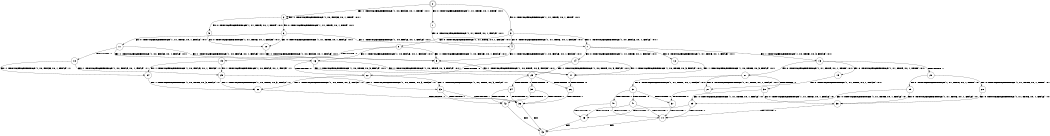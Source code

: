 digraph BCG {
size = "7, 10.5";
center = TRUE;
node [shape = circle];
0 [peripheries = 2];
0 -> 1 [label = "EX !0 !ATOMIC_EXCH_BRANCH (1, +1, TRUE, +0, 1, TRUE) !:0:1:"];
0 -> 2 [label = "EX !1 !ATOMIC_EXCH_BRANCH (1, +0, FALSE, +0, 1, TRUE) !:0:1:"];
0 -> 3 [label = "EX !0 !ATOMIC_EXCH_BRANCH (1, +1, TRUE, +0, 1, TRUE) !:0:1:"];
1 -> 4 [label = "EX !0 !ATOMIC_EXCH_BRANCH (1, +1, TRUE, +0, 1, FALSE) !:0:1:"];
2 -> 5 [label = "EX !0 !ATOMIC_EXCH_BRANCH (1, +1, TRUE, +0, 1, TRUE) !:0:1:"];
2 -> 6 [label = "EX !0 !ATOMIC_EXCH_BRANCH (1, +1, TRUE, +0, 1, TRUE) !:0:1:"];
2 -> 2 [label = "EX !1 !ATOMIC_EXCH_BRANCH (1, +0, FALSE, +0, 1, TRUE) !:0:1:"];
3 -> 4 [label = "EX !0 !ATOMIC_EXCH_BRANCH (1, +1, TRUE, +0, 1, FALSE) !:0:1:"];
3 -> 7 [label = "EX !1 !ATOMIC_EXCH_BRANCH (1, +0, FALSE, +0, 1, FALSE) !:0:1:"];
3 -> 8 [label = "EX !0 !ATOMIC_EXCH_BRANCH (1, +1, TRUE, +0, 1, FALSE) !:0:1:"];
4 -> 9 [label = "EX !1 !ATOMIC_EXCH_BRANCH (1, +0, FALSE, +0, 1, FALSE) !:0:1:"];
5 -> 10 [label = "EX !0 !ATOMIC_EXCH_BRANCH (1, +1, TRUE, +0, 1, FALSE) !:0:1:"];
6 -> 10 [label = "EX !0 !ATOMIC_EXCH_BRANCH (1, +1, TRUE, +0, 1, FALSE) !:0:1:"];
6 -> 7 [label = "EX !1 !ATOMIC_EXCH_BRANCH (1, +0, FALSE, +0, 1, FALSE) !:0:1:"];
6 -> 11 [label = "EX !0 !ATOMIC_EXCH_BRANCH (1, +1, TRUE, +0, 1, FALSE) !:0:1:"];
7 -> 12 [label = "EX !0 !ATOMIC_EXCH_BRANCH (1, +1, TRUE, +0, 1, FALSE) !:0:1:"];
7 -> 13 [label = "EX !1 !ATOMIC_EXCH_BRANCH (1, +0, TRUE, +0, 3, FALSE) !:0:1:"];
7 -> 14 [label = "EX !0 !ATOMIC_EXCH_BRANCH (1, +1, TRUE, +0, 1, FALSE) !:0:1:"];
8 -> 9 [label = "EX !1 !ATOMIC_EXCH_BRANCH (1, +0, FALSE, +0, 1, FALSE) !:0:1:"];
8 -> 15 [label = "TERMINATE !0"];
8 -> 16 [label = "EX !1 !ATOMIC_EXCH_BRANCH (1, +0, FALSE, +0, 1, FALSE) !:0:1:"];
9 -> 17 [label = "EX !1 !ATOMIC_EXCH_BRANCH (1, +0, TRUE, +0, 3, FALSE) !:0:1:"];
10 -> 9 [label = "EX !1 !ATOMIC_EXCH_BRANCH (1, +0, FALSE, +0, 1, FALSE) !:0:1:"];
11 -> 9 [label = "EX !1 !ATOMIC_EXCH_BRANCH (1, +0, FALSE, +0, 1, FALSE) !:0:1:"];
11 -> 18 [label = "TERMINATE !0"];
11 -> 16 [label = "EX !1 !ATOMIC_EXCH_BRANCH (1, +0, FALSE, +0, 1, FALSE) !:0:1:"];
12 -> 17 [label = "EX !1 !ATOMIC_EXCH_BRANCH (1, +0, TRUE, +0, 3, FALSE) !:0:1:"];
13 -> 19 [label = "EX !0 !ATOMIC_EXCH_BRANCH (1, +1, TRUE, +0, 1, TRUE) !:0:1:"];
13 -> 20 [label = "TERMINATE !1"];
13 -> 21 [label = "EX !0 !ATOMIC_EXCH_BRANCH (1, +1, TRUE, +0, 1, TRUE) !:0:1:"];
14 -> 17 [label = "EX !1 !ATOMIC_EXCH_BRANCH (1, +0, TRUE, +0, 3, FALSE) !:0:1:"];
14 -> 22 [label = "TERMINATE !0"];
14 -> 23 [label = "EX !1 !ATOMIC_EXCH_BRANCH (1, +0, TRUE, +0, 3, FALSE) !:0:1:"];
15 -> 24 [label = "EX !1 !ATOMIC_EXCH_BRANCH (1, +0, FALSE, +0, 1, FALSE) !:1:"];
15 -> 25 [label = "EX !1 !ATOMIC_EXCH_BRANCH (1, +0, FALSE, +0, 1, FALSE) !:1:"];
16 -> 17 [label = "EX !1 !ATOMIC_EXCH_BRANCH (1, +0, TRUE, +0, 3, FALSE) !:0:1:"];
16 -> 22 [label = "TERMINATE !0"];
16 -> 23 [label = "EX !1 !ATOMIC_EXCH_BRANCH (1, +0, TRUE, +0, 3, FALSE) !:0:1:"];
17 -> 26 [label = "TERMINATE !0"];
18 -> 24 [label = "EX !1 !ATOMIC_EXCH_BRANCH (1, +0, FALSE, +0, 1, FALSE) !:1:"];
18 -> 25 [label = "EX !1 !ATOMIC_EXCH_BRANCH (1, +0, FALSE, +0, 1, FALSE) !:1:"];
19 -> 27 [label = "EX !0 !ATOMIC_EXCH_BRANCH (1, +1, TRUE, +0, 1, FALSE) !:0:1:"];
20 -> 28 [label = "EX !0 !ATOMIC_EXCH_BRANCH (1, +1, TRUE, +0, 1, TRUE) !:0:"];
20 -> 29 [label = "EX !0 !ATOMIC_EXCH_BRANCH (1, +1, TRUE, +0, 1, TRUE) !:0:"];
21 -> 27 [label = "EX !0 !ATOMIC_EXCH_BRANCH (1, +1, TRUE, +0, 1, FALSE) !:0:1:"];
21 -> 30 [label = "TERMINATE !1"];
21 -> 31 [label = "EX !0 !ATOMIC_EXCH_BRANCH (1, +1, TRUE, +0, 1, FALSE) !:0:1:"];
22 -> 32 [label = "EX !1 !ATOMIC_EXCH_BRANCH (1, +0, TRUE, +0, 3, FALSE) !:1:"];
22 -> 33 [label = "EX !1 !ATOMIC_EXCH_BRANCH (1, +0, TRUE, +0, 3, FALSE) !:1:"];
23 -> 26 [label = "TERMINATE !0"];
23 -> 34 [label = "TERMINATE !1"];
23 -> 35 [label = "TERMINATE !0"];
24 -> 32 [label = "EX !1 !ATOMIC_EXCH_BRANCH (1, +0, TRUE, +0, 3, FALSE) !:1:"];
25 -> 32 [label = "EX !1 !ATOMIC_EXCH_BRANCH (1, +0, TRUE, +0, 3, FALSE) !:1:"];
25 -> 33 [label = "EX !1 !ATOMIC_EXCH_BRANCH (1, +0, TRUE, +0, 3, FALSE) !:1:"];
26 -> 36 [label = "TERMINATE !1"];
27 -> 37 [label = "TERMINATE !0"];
28 -> 38 [label = "EX !0 !ATOMIC_EXCH_BRANCH (1, +1, TRUE, +0, 1, FALSE) !:0:"];
29 -> 38 [label = "EX !0 !ATOMIC_EXCH_BRANCH (1, +1, TRUE, +0, 1, FALSE) !:0:"];
29 -> 39 [label = "EX !0 !ATOMIC_EXCH_BRANCH (1, +1, TRUE, +0, 1, FALSE) !:0:"];
30 -> 38 [label = "EX !0 !ATOMIC_EXCH_BRANCH (1, +1, TRUE, +0, 1, FALSE) !:0:"];
30 -> 39 [label = "EX !0 !ATOMIC_EXCH_BRANCH (1, +1, TRUE, +0, 1, FALSE) !:0:"];
31 -> 37 [label = "TERMINATE !0"];
31 -> 40 [label = "TERMINATE !1"];
31 -> 41 [label = "TERMINATE !0"];
32 -> 36 [label = "TERMINATE !1"];
33 -> 36 [label = "TERMINATE !1"];
33 -> 42 [label = "TERMINATE !1"];
34 -> 36 [label = "TERMINATE !0"];
34 -> 42 [label = "TERMINATE !0"];
35 -> 36 [label = "TERMINATE !1"];
35 -> 42 [label = "TERMINATE !1"];
36 -> 43 [label = "exit"];
37 -> 44 [label = "TERMINATE !1"];
38 -> 44 [label = "TERMINATE !0"];
39 -> 44 [label = "TERMINATE !0"];
39 -> 45 [label = "TERMINATE !0"];
40 -> 44 [label = "TERMINATE !0"];
40 -> 45 [label = "TERMINATE !0"];
41 -> 44 [label = "TERMINATE !1"];
41 -> 45 [label = "TERMINATE !1"];
42 -> 43 [label = "exit"];
44 -> 43 [label = "exit"];
45 -> 43 [label = "exit"];
}

